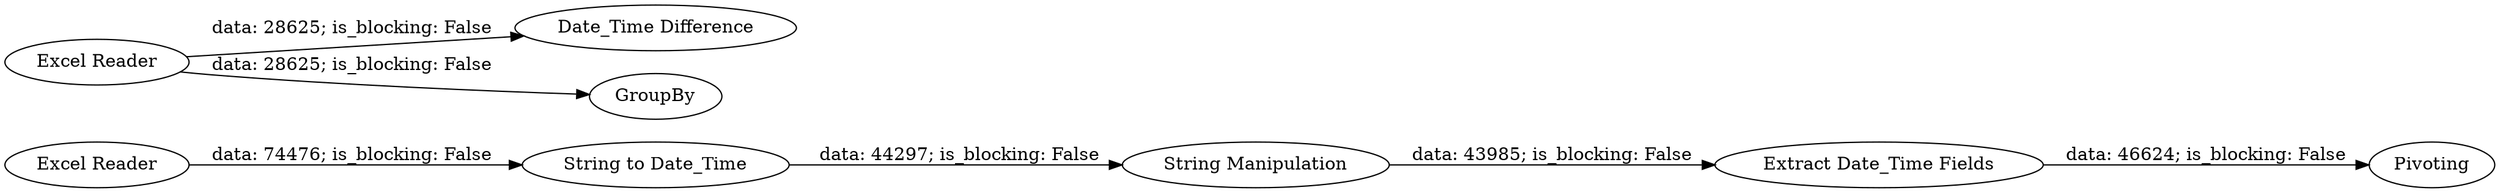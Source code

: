 digraph {
	"-4960646904596678238_6" [label="String Manipulation"]
	"-4960646904596678238_2" [label="Date_Time Difference"]
	"-4960646904596678238_1" [label="Excel Reader"]
	"-4960646904596678238_4" [label="Excel Reader"]
	"-4960646904596678238_5" [label="String to Date_Time"]
	"-4960646904596678238_3" [label=GroupBy]
	"-4960646904596678238_8" [label=Pivoting]
	"-4960646904596678238_7" [label="Extract Date_Time Fields"]
	"-4960646904596678238_4" -> "-4960646904596678238_5" [label="data: 74476; is_blocking: False"]
	"-4960646904596678238_1" -> "-4960646904596678238_3" [label="data: 28625; is_blocking: False"]
	"-4960646904596678238_5" -> "-4960646904596678238_6" [label="data: 44297; is_blocking: False"]
	"-4960646904596678238_1" -> "-4960646904596678238_2" [label="data: 28625; is_blocking: False"]
	"-4960646904596678238_6" -> "-4960646904596678238_7" [label="data: 43985; is_blocking: False"]
	"-4960646904596678238_7" -> "-4960646904596678238_8" [label="data: 46624; is_blocking: False"]
	rankdir=LR
}
